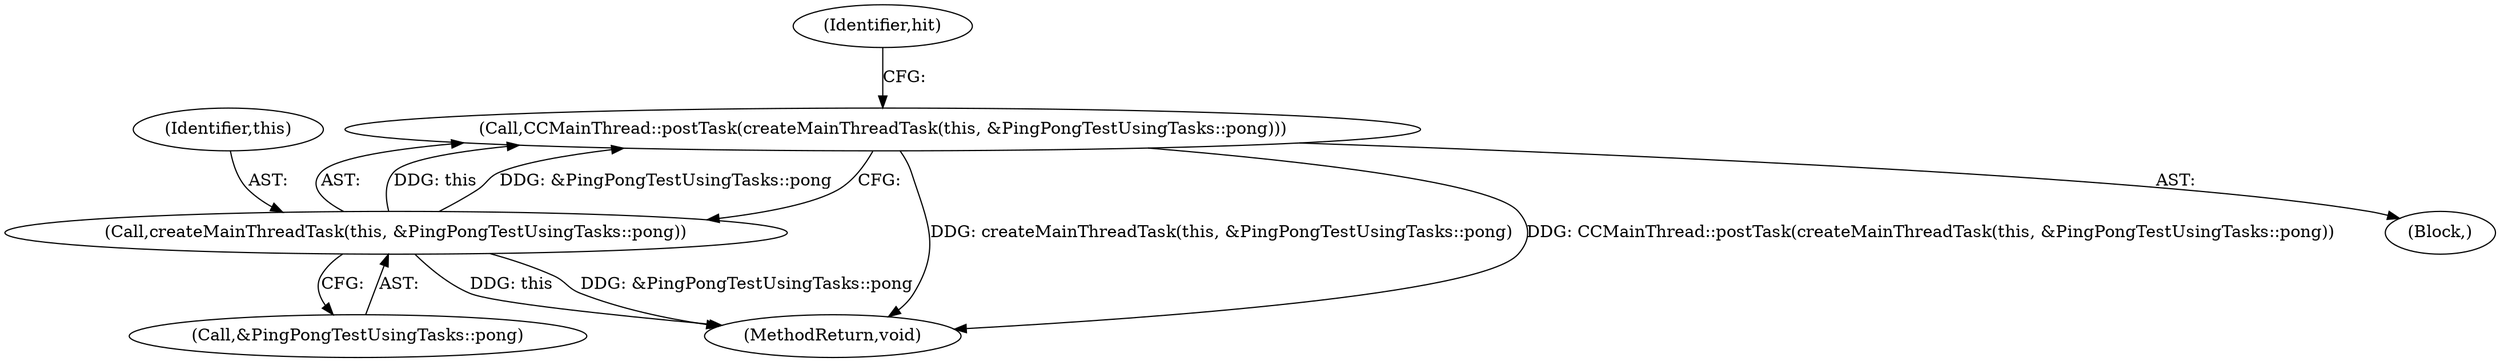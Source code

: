 digraph "1_Chrome_88c4913f11967abfd08a8b22b4423710322ac49b_11@API" {
"1000102" [label="(Call,CCMainThread::postTask(createMainThreadTask(this, &PingPongTestUsingTasks::pong)))"];
"1000103" [label="(Call,createMainThreadTask(this, &PingPongTestUsingTasks::pong))"];
"1000104" [label="(Identifier,this)"];
"1000110" [label="(MethodReturn,void)"];
"1000105" [label="(Call,&PingPongTestUsingTasks::pong)"];
"1000103" [label="(Call,createMainThreadTask(this, &PingPongTestUsingTasks::pong))"];
"1000101" [label="(Block,)"];
"1000102" [label="(Call,CCMainThread::postTask(createMainThreadTask(this, &PingPongTestUsingTasks::pong)))"];
"1000108" [label="(Identifier,hit)"];
"1000102" -> "1000101"  [label="AST: "];
"1000102" -> "1000103"  [label="CFG: "];
"1000103" -> "1000102"  [label="AST: "];
"1000108" -> "1000102"  [label="CFG: "];
"1000102" -> "1000110"  [label="DDG: createMainThreadTask(this, &PingPongTestUsingTasks::pong)"];
"1000102" -> "1000110"  [label="DDG: CCMainThread::postTask(createMainThreadTask(this, &PingPongTestUsingTasks::pong))"];
"1000103" -> "1000102"  [label="DDG: this"];
"1000103" -> "1000102"  [label="DDG: &PingPongTestUsingTasks::pong"];
"1000103" -> "1000105"  [label="CFG: "];
"1000104" -> "1000103"  [label="AST: "];
"1000105" -> "1000103"  [label="AST: "];
"1000103" -> "1000110"  [label="DDG: this"];
"1000103" -> "1000110"  [label="DDG: &PingPongTestUsingTasks::pong"];
}
